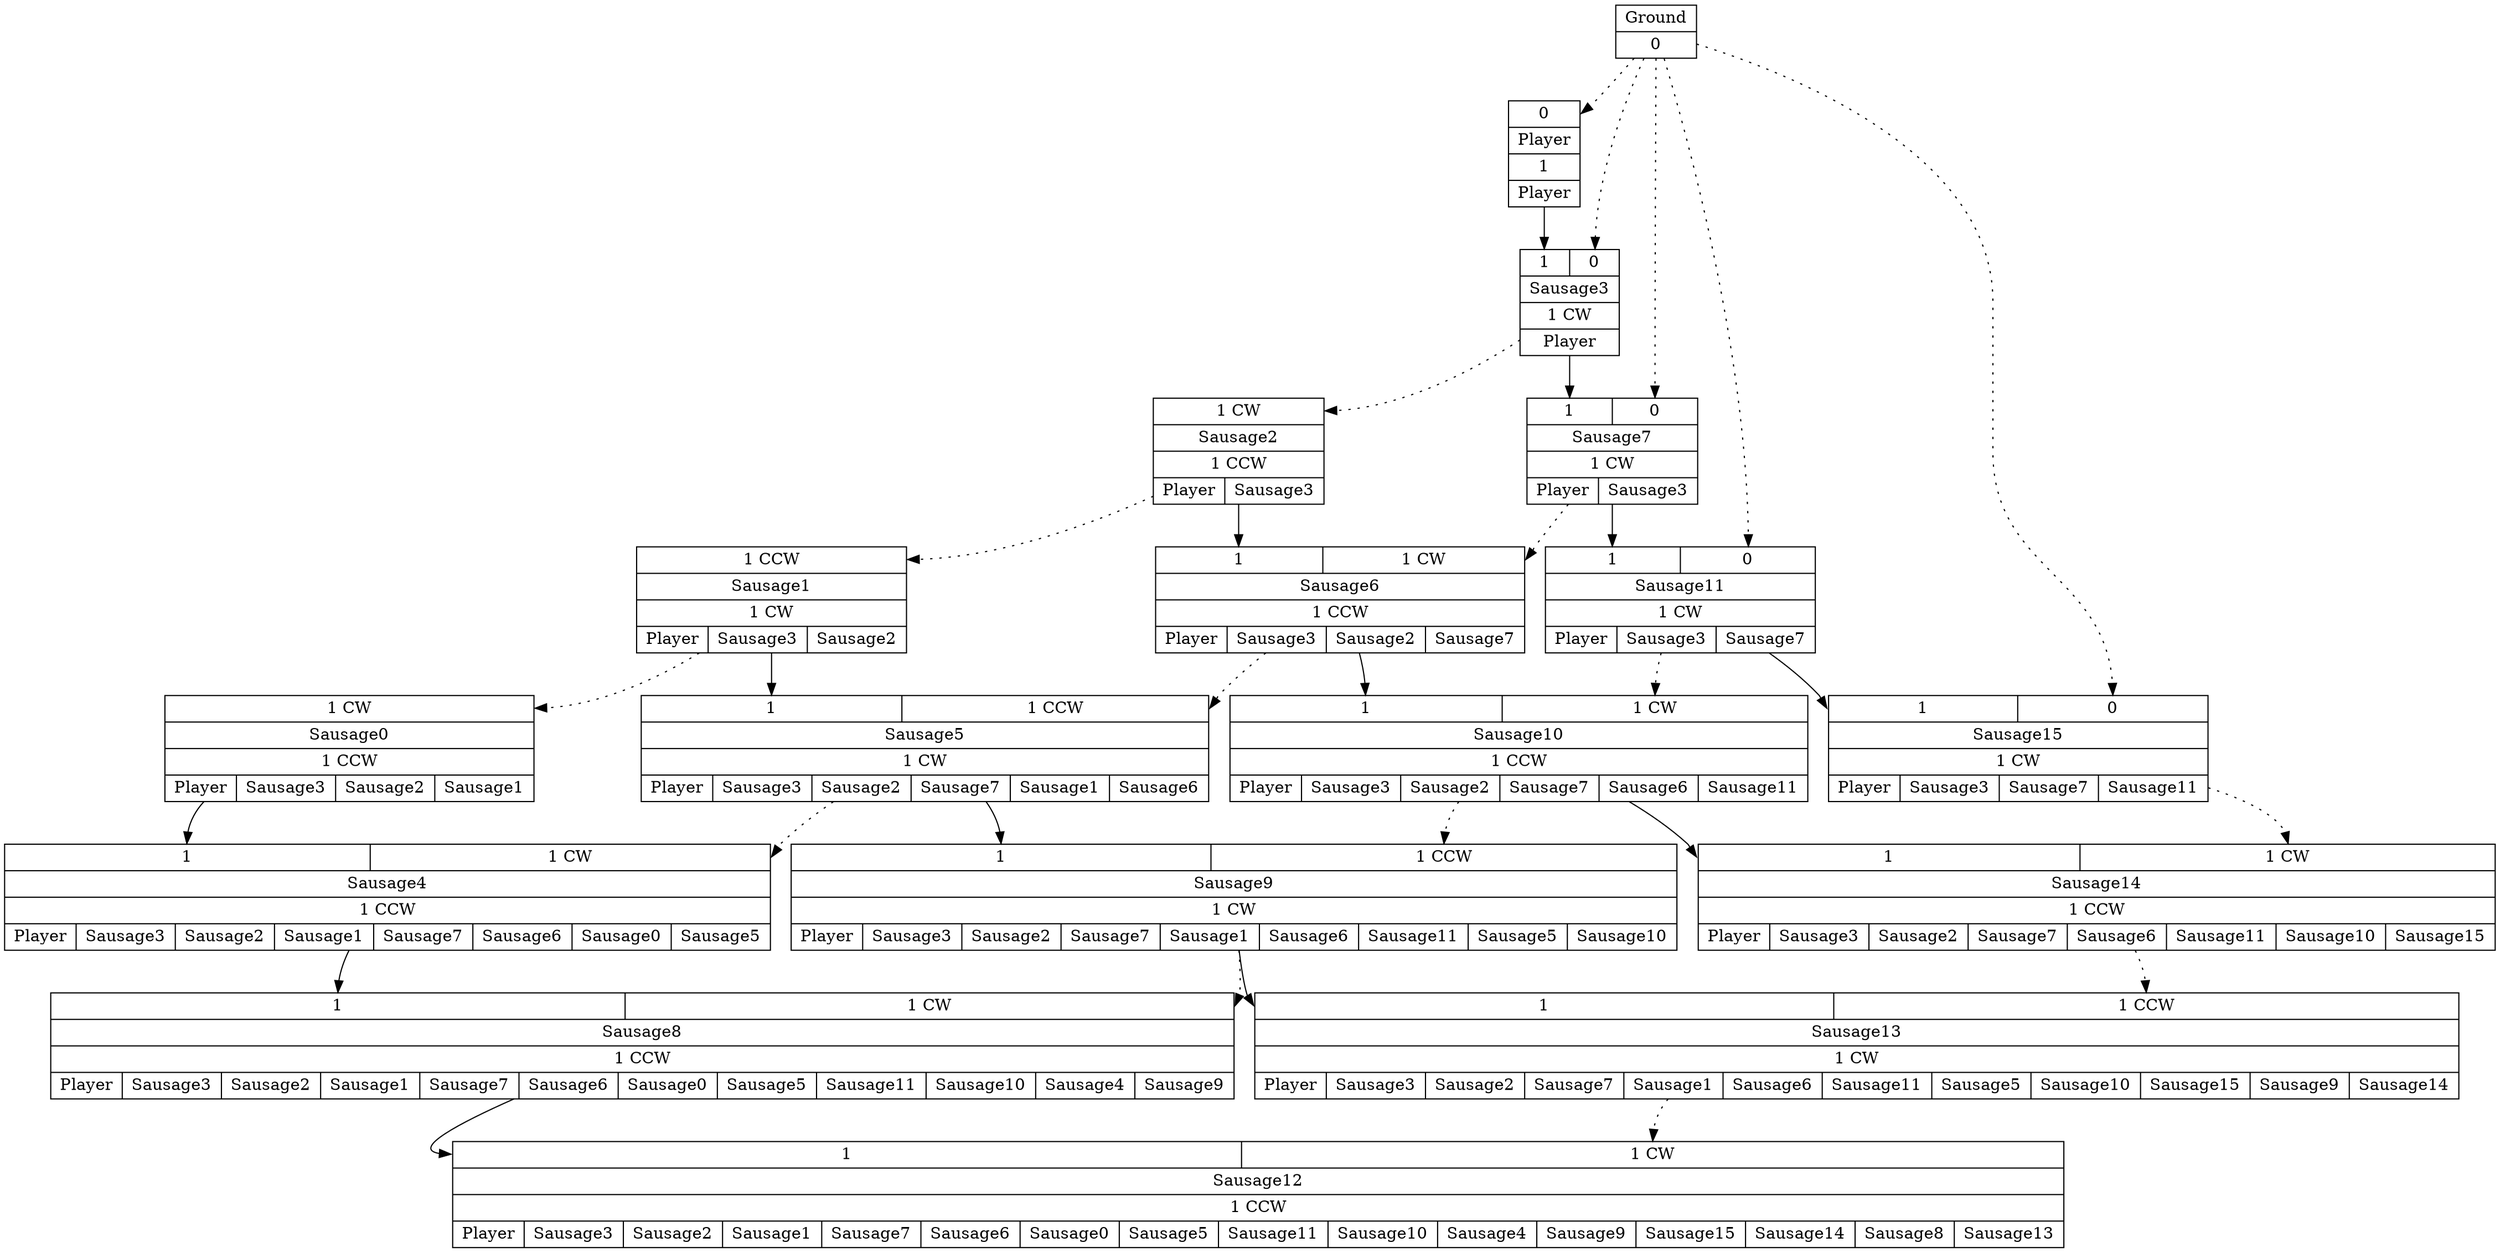digraph G {
node [shape=record];
Player[ label ="{{<GroundP>0}|{Player}|<PlayerOUT>1|{Player}}"];
Ground[ label ="{{Ground}|<GroundOUT>0}"];
Sausage3[ label ="{{<Player>1|<GroundP>0}|{Sausage3}|<Sausage3OUT>1 CW|{Player}}"];
Sausage2[ label ="{{<Sausage3P>1 CW}|{Sausage2}|<Sausage2OUT>1 CCW|{Player|Sausage3}}"];
Sausage7[ label ="{{<Sausage3>1|<GroundP>0}|{Sausage7}|<Sausage7OUT>1 CW|{Player|Sausage3}}"];
Sausage1[ label ="{{<Sausage2P>1 CCW}|{Sausage1}|<Sausage1OUT>1 CW|{Player|Sausage3|Sausage2}}"];
Sausage6[ label ="{{<Sausage2>1|<Sausage7P>1 CW}|{Sausage6}|<Sausage6OUT>1 CCW|{Player|Sausage3|Sausage2|Sausage7}}"];
Sausage11[ label ="{{<Sausage7>1|<GroundP>0}|{Sausage11}|<Sausage11OUT>1 CW|{Player|Sausage3|Sausage7}}"];
Sausage0[ label ="{{<Sausage1P>1 CW}|{Sausage0}|<Sausage0OUT>1 CCW|{Player|Sausage3|Sausage2|Sausage1}}"];
Sausage5[ label ="{{<Sausage1>1|<Sausage6P>1 CCW}|{Sausage5}|<Sausage5OUT>1 CW|{Player|Sausage3|Sausage2|Sausage7|Sausage1|Sausage6}}"];
Sausage10[ label ="{{<Sausage6>1|<Sausage11P>1 CW}|{Sausage10}|<Sausage10OUT>1 CCW|{Player|Sausage3|Sausage2|Sausage7|Sausage6|Sausage11}}"];
Sausage15[ label ="{{<Sausage11>1|<GroundP>0}|{Sausage15}|<Sausage15OUT>1 CW|{Player|Sausage3|Sausage7|Sausage11}}"];
Sausage4[ label ="{{<Sausage0>1|<Sausage5P>1 CW}|{Sausage4}|<Sausage4OUT>1 CCW|{Player|Sausage3|Sausage2|Sausage1|Sausage7|Sausage6|Sausage0|Sausage5}}"];
Sausage9[ label ="{{<Sausage5>1|<Sausage10P>1 CCW}|{Sausage9}|<Sausage9OUT>1 CW|{Player|Sausage3|Sausage2|Sausage7|Sausage1|Sausage6|Sausage11|Sausage5|Sausage10}}"];
Sausage14[ label ="{{<Sausage10>1|<Sausage15P>1 CW}|{Sausage14}|<Sausage14OUT>1 CCW|{Player|Sausage3|Sausage2|Sausage7|Sausage6|Sausage11|Sausage10|Sausage15}}"];
Sausage8[ label ="{{<Sausage4>1|<Sausage9P>1 CW}|{Sausage8}|<Sausage8OUT>1 CCW|{Player|Sausage3|Sausage2|Sausage1|Sausage7|Sausage6|Sausage0|Sausage5|Sausage11|Sausage10|Sausage4|Sausage9}}"];
Sausage13[ label ="{{<Sausage9>1|<Sausage14P>1 CCW}|{Sausage13}|<Sausage13OUT>1 CW|{Player|Sausage3|Sausage2|Sausage7|Sausage1|Sausage6|Sausage11|Sausage5|Sausage10|Sausage15|Sausage9|Sausage14}}"];
Sausage12[ label ="{{<Sausage8>1|<Sausage13P>1 CW}|{Sausage12}|<Sausage12OUT>1 CCW|{Player|Sausage3|Sausage2|Sausage1|Sausage7|Sausage6|Sausage0|Sausage5|Sausage11|Sausage10|Sausage4|Sausage9|Sausage15|Sausage14|Sausage8|Sausage13}}"];
	"Ground" -> "Player":GroundP [style=dotted];
	"Player" -> "Sausage3":Player;
	"Ground" -> "Sausage3":GroundP [style=dotted];
	"Sausage3" -> "Sausage2":Sausage3P [style=dotted];
	"Sausage3" -> "Sausage7":Sausage3;
	"Sausage2" -> "Sausage1":Sausage2P [style=dotted];
	"Sausage2" -> "Sausage6":Sausage2;
	"Ground" -> "Sausage7":GroundP [style=dotted];
	"Sausage7" -> "Sausage6":Sausage7P [style=dotted];
	"Sausage7" -> "Sausage11":Sausage7;
	"Sausage1" -> "Sausage0":Sausage1P [style=dotted];
	"Sausage1" -> "Sausage5":Sausage1;
	"Sausage6" -> "Sausage5":Sausage6P [style=dotted];
	"Sausage6" -> "Sausage10":Sausage6;
	"Ground" -> "Sausage11":GroundP [style=dotted];
	"Sausage11" -> "Sausage10":Sausage11P [style=dotted];
	"Sausage11" -> "Sausage15":Sausage11;
	"Sausage0" -> "Sausage4":Sausage0;
	"Sausage5" -> "Sausage4":Sausage5P [style=dotted];
	"Sausage5" -> "Sausage9":Sausage5;
	"Sausage10" -> "Sausage9":Sausage10P [style=dotted];
	"Sausage10" -> "Sausage14":Sausage10;
	"Ground" -> "Sausage15":GroundP [style=dotted];
	"Sausage15" -> "Sausage14":Sausage15P [style=dotted];
	"Sausage4" -> "Sausage8":Sausage4;
	"Sausage9" -> "Sausage8":Sausage9P [style=dotted];
	"Sausage9" -> "Sausage13":Sausage9;
	"Sausage14" -> "Sausage13":Sausage14P [style=dotted];
	"Sausage8" -> "Sausage12":Sausage8;
	"Sausage13" -> "Sausage12":Sausage13P [style=dotted];
}